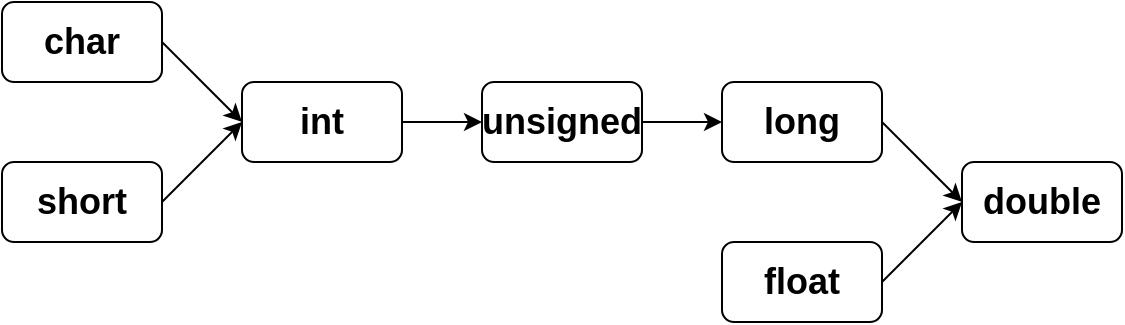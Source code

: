 <mxfile version="14.5.1" type="device"><diagram id="0EJpVEqO7ag8fUu23lib" name="第 1 页"><mxGraphModel dx="1106" dy="852" grid="1" gridSize="10" guides="1" tooltips="1" connect="1" arrows="1" fold="1" page="1" pageScale="1" pageWidth="827" pageHeight="1169" math="0" shadow="0"><root><mxCell id="0"/><mxCell id="1" parent="0"/><mxCell id="Rg67O95YcXiFcOwNSq52-1" value="&lt;font style=&quot;font-size: 18px&quot;&gt;&lt;b&gt;char&lt;/b&gt;&lt;/font&gt;" style="rounded=1;whiteSpace=wrap;html=1;" vertex="1" parent="1"><mxGeometry x="40" y="40" width="80" height="40" as="geometry"/></mxCell><mxCell id="Rg67O95YcXiFcOwNSq52-2" value="&lt;font style=&quot;font-size: 18px&quot;&gt;&lt;b&gt;short&lt;/b&gt;&lt;/font&gt;" style="rounded=1;whiteSpace=wrap;html=1;" vertex="1" parent="1"><mxGeometry x="40" y="120" width="80" height="40" as="geometry"/></mxCell><mxCell id="Rg67O95YcXiFcOwNSq52-3" value="" style="endArrow=classic;html=1;exitX=1;exitY=0.5;exitDx=0;exitDy=0;entryX=0;entryY=0.5;entryDx=0;entryDy=0;" edge="1" parent="1" source="Rg67O95YcXiFcOwNSq52-1" target="Rg67O95YcXiFcOwNSq52-5"><mxGeometry width="50" height="50" relative="1" as="geometry"><mxPoint x="160" y="110" as="sourcePoint"/><mxPoint x="210" y="60" as="targetPoint"/></mxGeometry></mxCell><mxCell id="Rg67O95YcXiFcOwNSq52-4" value="" style="endArrow=classic;html=1;exitX=1;exitY=0.5;exitDx=0;exitDy=0;entryX=0;entryY=0.5;entryDx=0;entryDy=0;" edge="1" parent="1" source="Rg67O95YcXiFcOwNSq52-2" target="Rg67O95YcXiFcOwNSq52-5"><mxGeometry width="50" height="50" relative="1" as="geometry"><mxPoint x="130" y="70" as="sourcePoint"/><mxPoint x="190" y="100" as="targetPoint"/></mxGeometry></mxCell><mxCell id="Rg67O95YcXiFcOwNSq52-5" value="&lt;font style=&quot;font-size: 18px&quot;&gt;&lt;b&gt;int&lt;/b&gt;&lt;/font&gt;" style="rounded=1;whiteSpace=wrap;html=1;" vertex="1" parent="1"><mxGeometry x="160" y="80" width="80" height="40" as="geometry"/></mxCell><mxCell id="Rg67O95YcXiFcOwNSq52-6" value="&lt;font style=&quot;font-size: 18px&quot;&gt;&lt;b&gt;unsigned&lt;/b&gt;&lt;/font&gt;" style="rounded=1;whiteSpace=wrap;html=1;" vertex="1" parent="1"><mxGeometry x="280" y="80" width="80" height="40" as="geometry"/></mxCell><mxCell id="Rg67O95YcXiFcOwNSq52-7" value="&lt;font style=&quot;font-size: 18px&quot;&gt;&lt;b&gt;long&lt;/b&gt;&lt;/font&gt;" style="rounded=1;whiteSpace=wrap;html=1;" vertex="1" parent="1"><mxGeometry x="400" y="80" width="80" height="40" as="geometry"/></mxCell><mxCell id="Rg67O95YcXiFcOwNSq52-8" value="&lt;font style=&quot;font-size: 18px&quot;&gt;&lt;b&gt;double&lt;/b&gt;&lt;/font&gt;" style="rounded=1;whiteSpace=wrap;html=1;" vertex="1" parent="1"><mxGeometry x="520" y="120" width="80" height="40" as="geometry"/></mxCell><mxCell id="Rg67O95YcXiFcOwNSq52-9" value="&lt;font style=&quot;font-size: 18px&quot;&gt;&lt;b&gt;float&lt;/b&gt;&lt;/font&gt;" style="rounded=1;whiteSpace=wrap;html=1;" vertex="1" parent="1"><mxGeometry x="400" y="160" width="80" height="40" as="geometry"/></mxCell><mxCell id="Rg67O95YcXiFcOwNSq52-10" value="" style="endArrow=classic;html=1;exitX=1;exitY=0.5;exitDx=0;exitDy=0;entryX=0;entryY=0.5;entryDx=0;entryDy=0;" edge="1" parent="1" source="Rg67O95YcXiFcOwNSq52-5" target="Rg67O95YcXiFcOwNSq52-6"><mxGeometry width="50" height="50" relative="1" as="geometry"><mxPoint x="130" y="150" as="sourcePoint"/><mxPoint x="170" y="110" as="targetPoint"/></mxGeometry></mxCell><mxCell id="Rg67O95YcXiFcOwNSq52-11" value="" style="endArrow=classic;html=1;entryX=0;entryY=0.5;entryDx=0;entryDy=0;exitX=1;exitY=0.5;exitDx=0;exitDy=0;" edge="1" parent="1" source="Rg67O95YcXiFcOwNSq52-6" target="Rg67O95YcXiFcOwNSq52-7"><mxGeometry width="50" height="50" relative="1" as="geometry"><mxPoint x="370" y="140" as="sourcePoint"/><mxPoint x="290" y="110" as="targetPoint"/></mxGeometry></mxCell><mxCell id="Rg67O95YcXiFcOwNSq52-13" value="" style="endArrow=classic;html=1;entryX=0;entryY=0.5;entryDx=0;entryDy=0;exitX=1;exitY=0.5;exitDx=0;exitDy=0;" edge="1" parent="1" source="Rg67O95YcXiFcOwNSq52-7" target="Rg67O95YcXiFcOwNSq52-8"><mxGeometry width="50" height="50" relative="1" as="geometry"><mxPoint x="370" y="110" as="sourcePoint"/><mxPoint x="410" y="110" as="targetPoint"/></mxGeometry></mxCell><mxCell id="Rg67O95YcXiFcOwNSq52-14" value="" style="endArrow=classic;html=1;entryX=0;entryY=0.5;entryDx=0;entryDy=0;exitX=1;exitY=0.5;exitDx=0;exitDy=0;" edge="1" parent="1" source="Rg67O95YcXiFcOwNSq52-9" target="Rg67O95YcXiFcOwNSq52-8"><mxGeometry width="50" height="50" relative="1" as="geometry"><mxPoint x="380" y="120" as="sourcePoint"/><mxPoint x="420" y="120" as="targetPoint"/></mxGeometry></mxCell></root></mxGraphModel></diagram></mxfile>